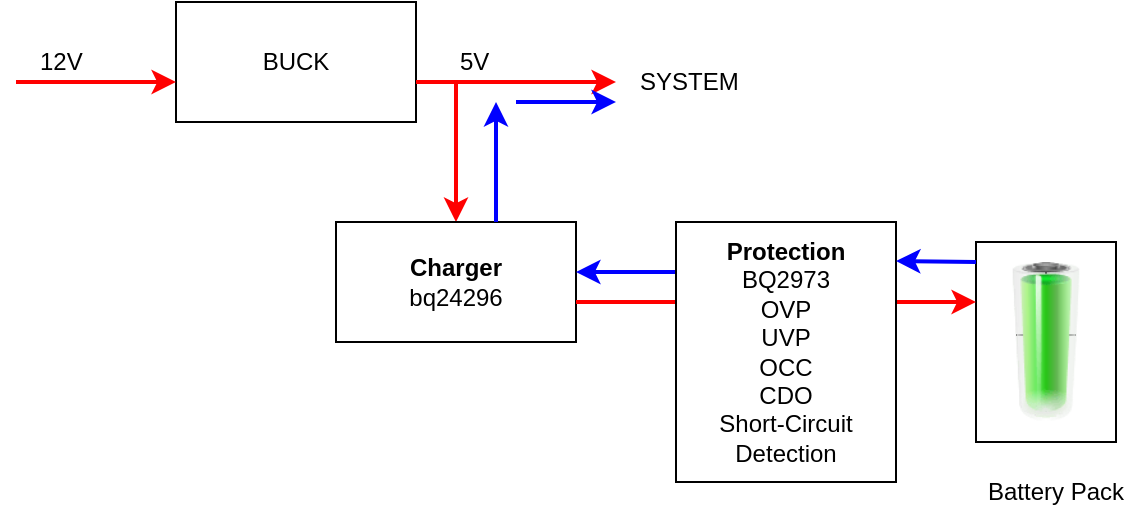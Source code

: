 <mxfile version="12.2.6" type="github" pages="1">
  <diagram id="C29vsQtd6jZAs602P4Rz" name="Page-1">
    <mxGraphModel dx="805" dy="433" grid="1" gridSize="10" guides="1" tooltips="1" connect="1" arrows="1" fold="1" page="1" pageScale="1" pageWidth="850" pageHeight="1100" math="0" shadow="0">
      <root>
        <mxCell id="0"/>
        <mxCell id="1" parent="0"/>
        <mxCell id="2DimMKOM4YlCNLxA1_Jv-13" value="" style="rounded=0;whiteSpace=wrap;html=1;" vertex="1" parent="1">
          <mxGeometry x="560" y="200" width="70" height="100" as="geometry"/>
        </mxCell>
        <mxCell id="2DimMKOM4YlCNLxA1_Jv-1" value="BUCK" style="rounded=0;whiteSpace=wrap;html=1;" vertex="1" parent="1">
          <mxGeometry x="160" y="80" width="120" height="60" as="geometry"/>
        </mxCell>
        <mxCell id="2DimMKOM4YlCNLxA1_Jv-2" value="12V" style="text;html=1;resizable=0;points=[];autosize=1;align=left;verticalAlign=top;spacingTop=-4;" vertex="1" parent="1">
          <mxGeometry x="90" y="100" width="40" height="20" as="geometry"/>
        </mxCell>
        <mxCell id="2DimMKOM4YlCNLxA1_Jv-3" value="" style="endArrow=classic;html=1;entryX=0;entryY=0.667;entryDx=0;entryDy=0;entryPerimeter=0;strokeColor=#FF0000;jumpSize=6;strokeWidth=2;" edge="1" parent="1" target="2DimMKOM4YlCNLxA1_Jv-1">
          <mxGeometry width="50" height="50" relative="1" as="geometry">
            <mxPoint x="80" y="120" as="sourcePoint"/>
            <mxPoint x="130" y="70" as="targetPoint"/>
          </mxGeometry>
        </mxCell>
        <mxCell id="2DimMKOM4YlCNLxA1_Jv-4" value="" style="endArrow=classic;html=1;strokeColor=#FF0000;strokeWidth=2;" edge="1" parent="1">
          <mxGeometry width="50" height="50" relative="1" as="geometry">
            <mxPoint x="280" y="120" as="sourcePoint"/>
            <mxPoint x="380" y="120" as="targetPoint"/>
          </mxGeometry>
        </mxCell>
        <mxCell id="2DimMKOM4YlCNLxA1_Jv-5" value="5V" style="text;html=1;resizable=0;points=[];autosize=1;align=left;verticalAlign=top;spacingTop=-4;" vertex="1" parent="1">
          <mxGeometry x="300" y="100" width="30" height="20" as="geometry"/>
        </mxCell>
        <mxCell id="2DimMKOM4YlCNLxA1_Jv-6" value="SYSTEM" style="text;html=1;resizable=0;points=[];autosize=1;align=left;verticalAlign=top;spacingTop=-4;" vertex="1" parent="1">
          <mxGeometry x="390" y="110" width="60" height="20" as="geometry"/>
        </mxCell>
        <mxCell id="2DimMKOM4YlCNLxA1_Jv-7" value="" style="endArrow=classic;html=1;exitX=0;exitY=1;exitDx=0;exitDy=0;exitPerimeter=0;strokeColor=#FF0000;jumpSize=6;strokeWidth=2;" edge="1" parent="1" source="2DimMKOM4YlCNLxA1_Jv-5">
          <mxGeometry width="50" height="50" relative="1" as="geometry">
            <mxPoint x="270" y="180" as="sourcePoint"/>
            <mxPoint x="300" y="190" as="targetPoint"/>
          </mxGeometry>
        </mxCell>
        <mxCell id="2DimMKOM4YlCNLxA1_Jv-8" value="&lt;b&gt;Charger&lt;/b&gt;&lt;br&gt;bq24296" style="rounded=0;whiteSpace=wrap;html=1;" vertex="1" parent="1">
          <mxGeometry x="240" y="190" width="120" height="60" as="geometry"/>
        </mxCell>
        <mxCell id="2DimMKOM4YlCNLxA1_Jv-10" value="" style="verticalLabelPosition=bottom;shadow=0;dashed=0;align=center;fillColor=#000000;html=1;verticalAlign=top;strokeWidth=1;shape=mxgraph.electrical.miscellaneous.monocell_battery;direction=north;" vertex="1" parent="1">
          <mxGeometry x="580" y="215" width="30" height="70" as="geometry"/>
        </mxCell>
        <mxCell id="2DimMKOM4YlCNLxA1_Jv-14" value="Battery Pack" style="text;html=1;resizable=0;points=[];autosize=1;align=left;verticalAlign=top;spacingTop=-4;" vertex="1" parent="1">
          <mxGeometry x="564" y="315" width="80" height="20" as="geometry"/>
        </mxCell>
        <mxCell id="2DimMKOM4YlCNLxA1_Jv-18" value="" style="image;html=1;labelBackgroundColor=#ffffff;image=img/lib/clip_art/general/Battery_100_128x128.png" vertex="1" parent="1">
          <mxGeometry x="560" y="210" width="70" height="80" as="geometry"/>
        </mxCell>
        <mxCell id="2DimMKOM4YlCNLxA1_Jv-19" value="" style="endArrow=classic;html=1;entryX=0;entryY=0.25;entryDx=0;entryDy=0;strokeColor=#FF0000;jumpSize=6;strokeWidth=2;" edge="1" parent="1" target="2DimMKOM4YlCNLxA1_Jv-18">
          <mxGeometry width="50" height="50" relative="1" as="geometry">
            <mxPoint x="360" y="230" as="sourcePoint"/>
            <mxPoint x="400" y="250" as="targetPoint"/>
          </mxGeometry>
        </mxCell>
        <mxCell id="2DimMKOM4YlCNLxA1_Jv-20" value="" style="endArrow=classic;html=1;entryX=0;entryY=0.25;entryDx=0;entryDy=0;strokeColor=#0000FF;jumpSize=6;strokeWidth=2;" edge="1" parent="1">
          <mxGeometry width="50" height="50" relative="1" as="geometry">
            <mxPoint x="410" y="215.0" as="sourcePoint"/>
            <mxPoint x="360" y="215.0" as="targetPoint"/>
          </mxGeometry>
        </mxCell>
        <mxCell id="2DimMKOM4YlCNLxA1_Jv-22" value="" style="endArrow=classic;html=1;strokeColor=#0000FF;strokeWidth=2;" edge="1" parent="1">
          <mxGeometry width="50" height="50" relative="1" as="geometry">
            <mxPoint x="320" y="190" as="sourcePoint"/>
            <mxPoint x="320" y="130" as="targetPoint"/>
          </mxGeometry>
        </mxCell>
        <mxCell id="2DimMKOM4YlCNLxA1_Jv-24" value="" style="endArrow=classic;html=1;strokeColor=#0000FF;strokeWidth=2;" edge="1" parent="1">
          <mxGeometry width="50" height="50" relative="1" as="geometry">
            <mxPoint x="330" y="130" as="sourcePoint"/>
            <mxPoint x="380" y="130" as="targetPoint"/>
          </mxGeometry>
        </mxCell>
        <mxCell id="2DimMKOM4YlCNLxA1_Jv-25" value="&lt;b&gt;Protection&lt;/b&gt;&lt;br&gt;BQ2973&lt;br&gt;OVP&lt;br&gt;UVP&lt;br&gt;OCC&lt;br&gt;CDO&lt;br&gt;Short-Circuit Detection" style="rounded=0;whiteSpace=wrap;html=1;" vertex="1" parent="1">
          <mxGeometry x="410" y="190" width="110" height="130" as="geometry"/>
        </mxCell>
        <mxCell id="2DimMKOM4YlCNLxA1_Jv-27" value="" style="endArrow=classic;html=1;entryX=0;entryY=0.25;entryDx=0;entryDy=0;strokeColor=#0000FF;jumpSize=6;strokeWidth=2;" edge="1" parent="1">
          <mxGeometry width="50" height="50" relative="1" as="geometry">
            <mxPoint x="560" y="210" as="sourcePoint"/>
            <mxPoint x="520" y="209.5" as="targetPoint"/>
          </mxGeometry>
        </mxCell>
      </root>
    </mxGraphModel>
  </diagram>
</mxfile>
